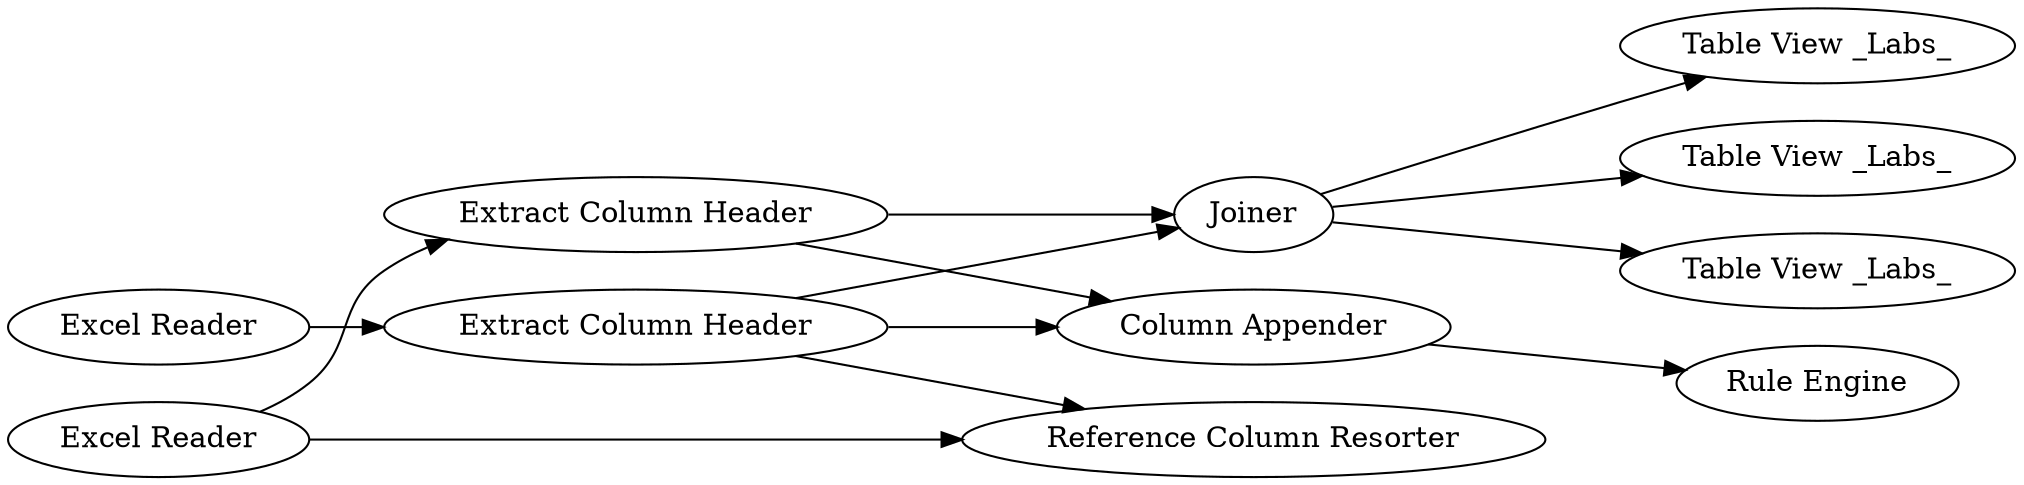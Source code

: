 digraph {
	3 -> 9
	5 -> 8
	4 -> 5
	3 -> 5
	2 -> 4
	5 -> 7
	3 -> 11
	5 -> 6
	4 -> 9
	9 -> 10
	1 -> 3
	2 -> 11
	5 [label=Joiner]
	1 [label="Excel Reader"]
	7 [label="Table View _Labs_"]
	9 [label="Column Appender"]
	11 [label="Reference Column Resorter"]
	4 [label="Extract Column Header"]
	6 [label="Table View _Labs_"]
	8 [label="Table View _Labs_"]
	3 [label="Extract Column Header"]
	2 [label="Excel Reader"]
	10 [label="Rule Engine"]
	rankdir=LR
}
